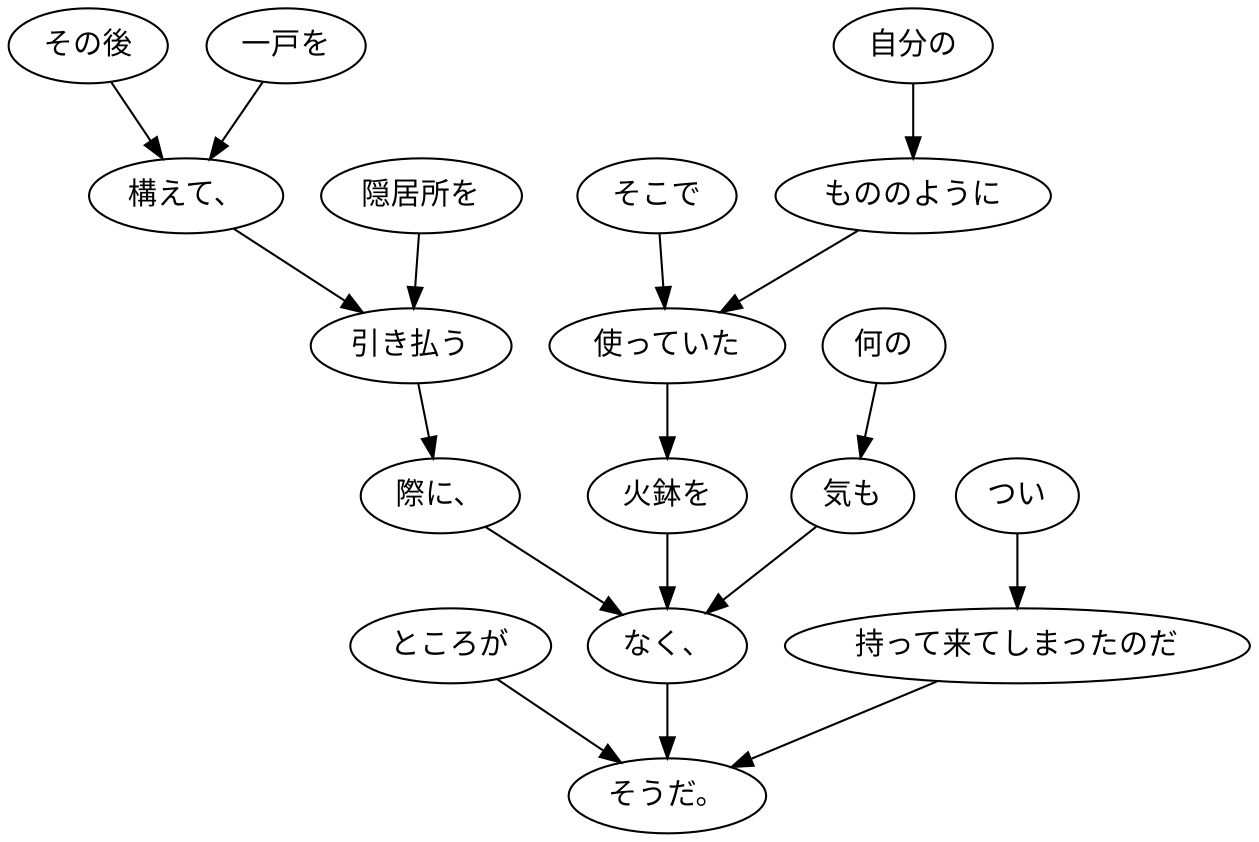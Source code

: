 digraph graph6584 {
	node0 [label="ところが"];
	node1 [label="その後"];
	node2 [label="一戸を"];
	node3 [label="構えて、"];
	node4 [label="隠居所を"];
	node5 [label="引き払う"];
	node6 [label="際に、"];
	node7 [label="そこで"];
	node8 [label="自分の"];
	node9 [label="もののように"];
	node10 [label="使っていた"];
	node11 [label="火鉢を"];
	node12 [label="何の"];
	node13 [label="気も"];
	node14 [label="なく、"];
	node15 [label="つい"];
	node16 [label="持って来てしまったのだ"];
	node17 [label="そうだ。"];
	node0 -> node17;
	node1 -> node3;
	node2 -> node3;
	node3 -> node5;
	node4 -> node5;
	node5 -> node6;
	node6 -> node14;
	node7 -> node10;
	node8 -> node9;
	node9 -> node10;
	node10 -> node11;
	node11 -> node14;
	node12 -> node13;
	node13 -> node14;
	node14 -> node17;
	node15 -> node16;
	node16 -> node17;
}
